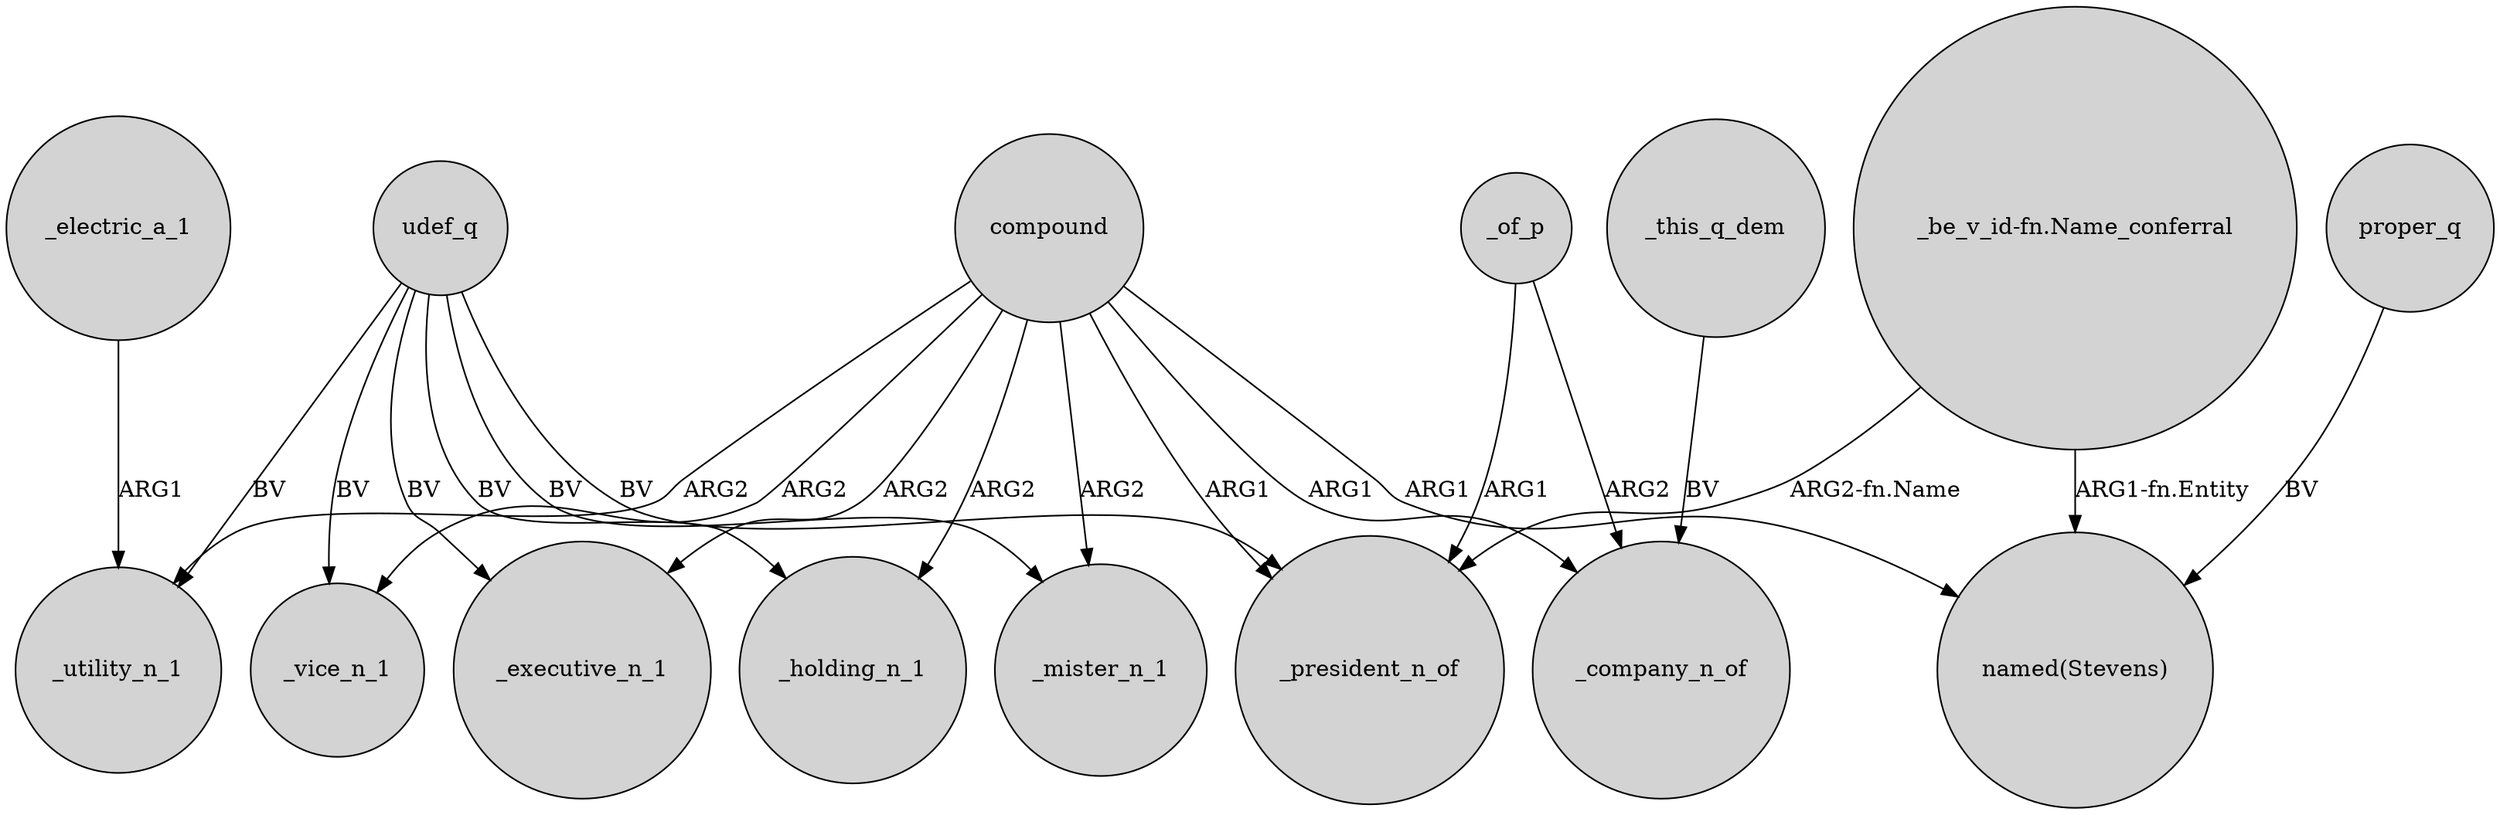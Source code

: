 digraph {
	node [shape=circle style=filled]
	_of_p -> _president_n_of [label=ARG1]
	udef_q -> _president_n_of [label=BV]
	compound -> _utility_n_1 [label=ARG2]
	"_be_v_id-fn.Name_conferral" -> _president_n_of [label="ARG2-fn.Name"]
	proper_q -> "named(Stevens)" [label=BV]
	udef_q -> _executive_n_1 [label=BV]
	compound -> "named(Stevens)" [label=ARG1]
	_electric_a_1 -> _utility_n_1 [label=ARG1]
	udef_q -> _mister_n_1 [label=BV]
	"_be_v_id-fn.Name_conferral" -> "named(Stevens)" [label="ARG1-fn.Entity"]
	udef_q -> _holding_n_1 [label=BV]
	compound -> _company_n_of [label=ARG1]
	compound -> _president_n_of [label=ARG1]
	compound -> _vice_n_1 [label=ARG2]
	_this_q_dem -> _company_n_of [label=BV]
	udef_q -> _utility_n_1 [label=BV]
	compound -> _holding_n_1 [label=ARG2]
	compound -> _mister_n_1 [label=ARG2]
	udef_q -> _vice_n_1 [label=BV]
	compound -> _executive_n_1 [label=ARG2]
	_of_p -> _company_n_of [label=ARG2]
}
